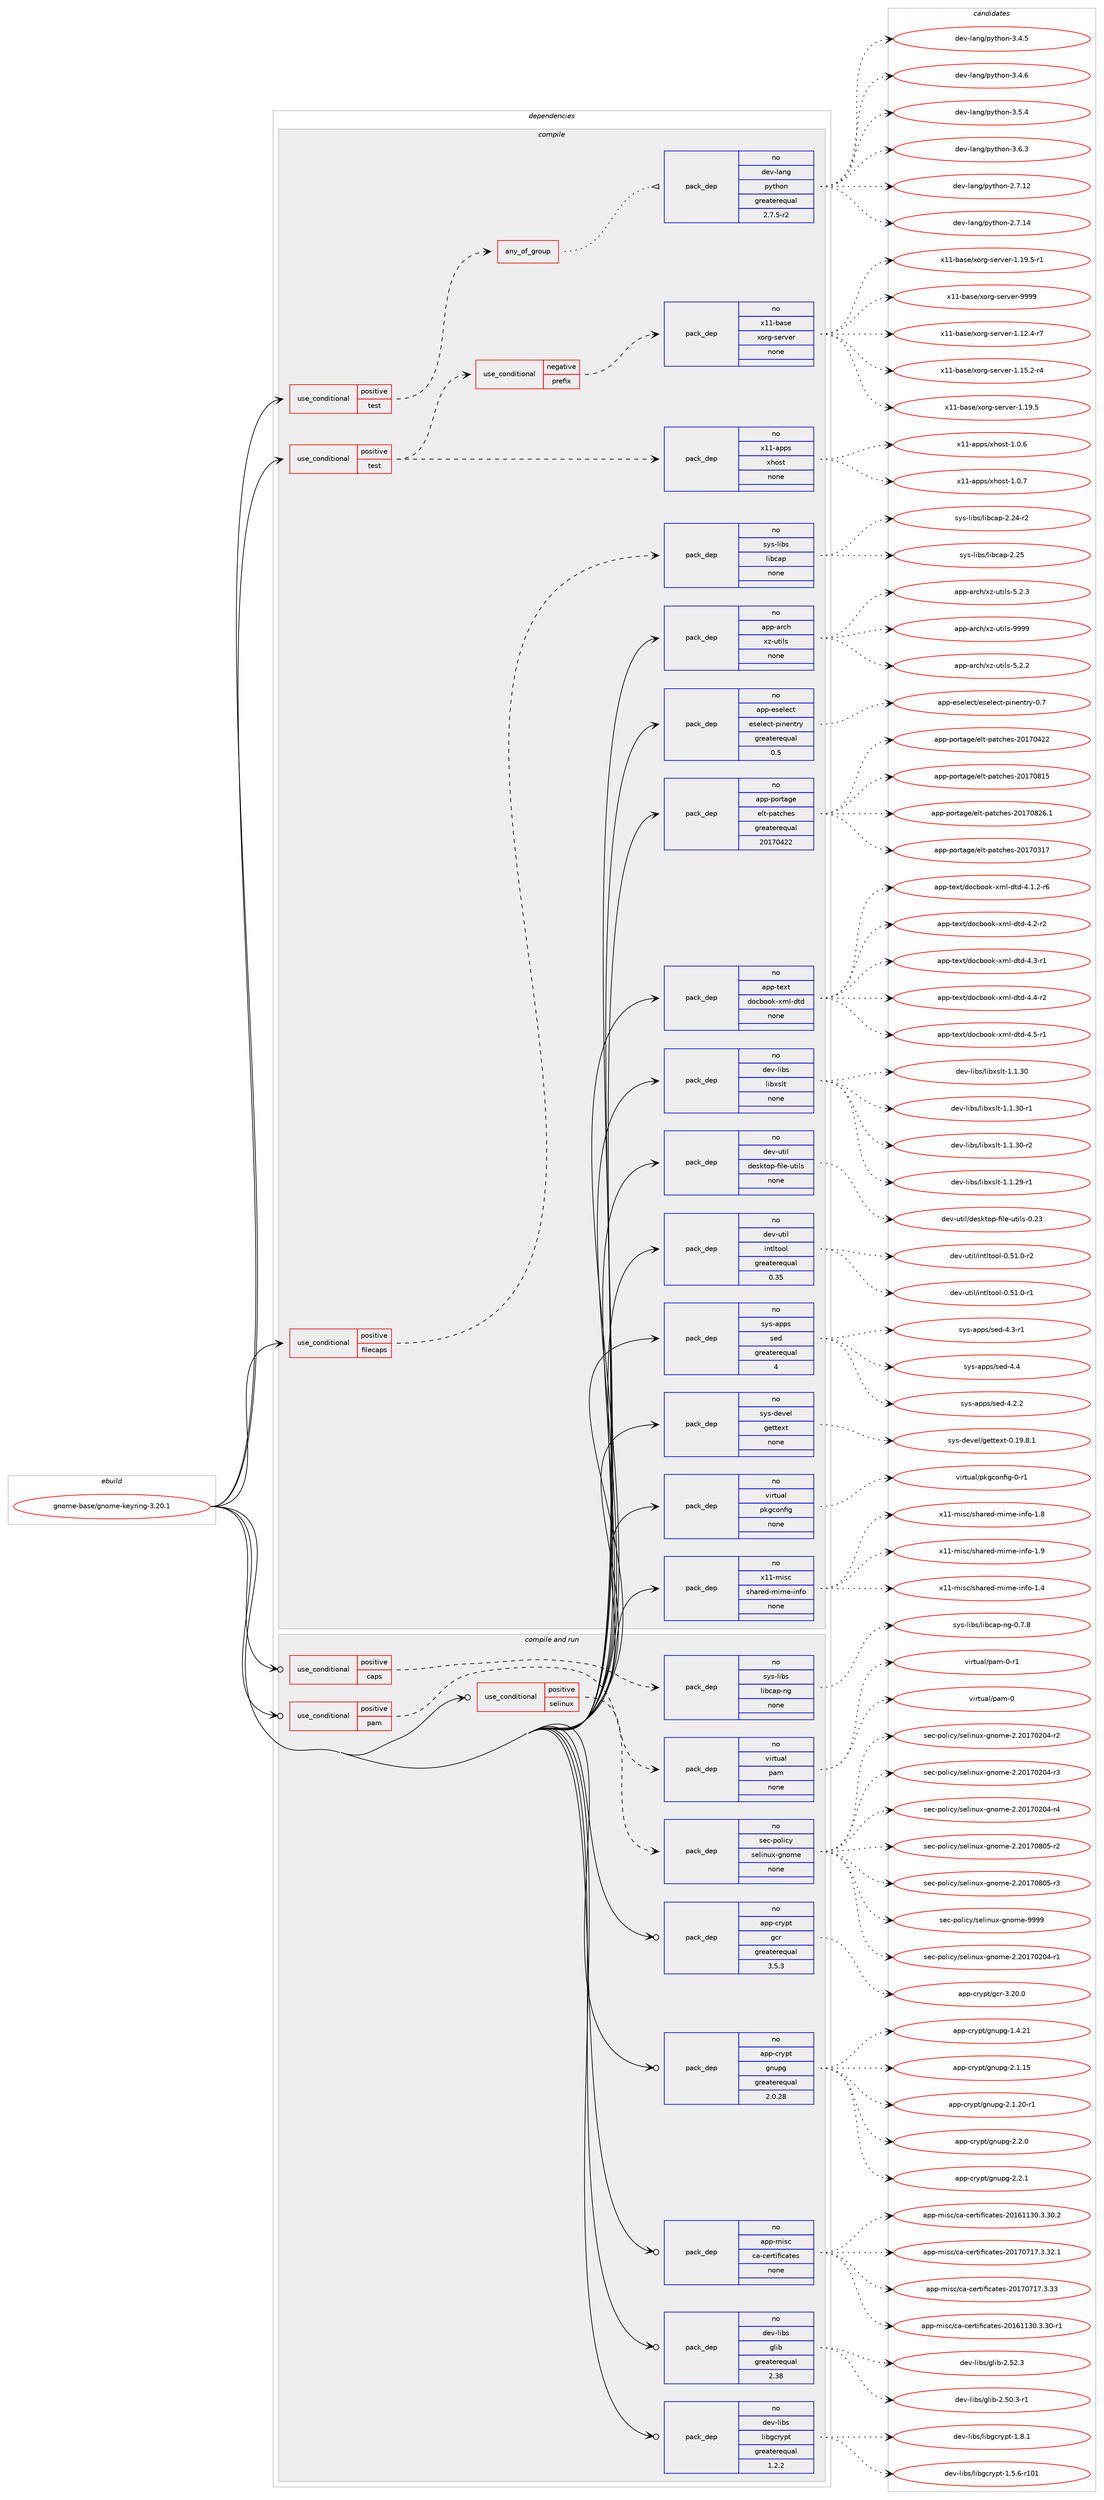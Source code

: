digraph prolog {

# *************
# Graph options
# *************

newrank=true;
concentrate=true;
compound=true;
graph [rankdir=LR,fontname=Helvetica,fontsize=10,ranksep=1.5];#, ranksep=2.5, nodesep=0.2];
edge  [arrowhead=vee];
node  [fontname=Helvetica,fontsize=10];

# **********
# The ebuild
# **********

subgraph cluster_leftcol {
color=gray;
rank=same;
label=<<i>ebuild</i>>;
id [label="gnome-base/gnome-keyring-3.20.1", color=red, width=4, href="../gnome-base/gnome-keyring-3.20.1.svg"];
}

# ****************
# The dependencies
# ****************

subgraph cluster_midcol {
color=gray;
label=<<i>dependencies</i>>;
subgraph cluster_compile {
fillcolor="#eeeeee";
style=filled;
label=<<i>compile</i>>;
subgraph cond81400 {
dependency306308 [label=<<TABLE BORDER="0" CELLBORDER="1" CELLSPACING="0" CELLPADDING="4"><TR><TD ROWSPAN="3" CELLPADDING="10">use_conditional</TD></TR><TR><TD>positive</TD></TR><TR><TD>filecaps</TD></TR></TABLE>>, shape=none, color=red];
subgraph pack220111 {
dependency306309 [label=<<TABLE BORDER="0" CELLBORDER="1" CELLSPACING="0" CELLPADDING="4" WIDTH="220"><TR><TD ROWSPAN="6" CELLPADDING="30">pack_dep</TD></TR><TR><TD WIDTH="110">no</TD></TR><TR><TD>sys-libs</TD></TR><TR><TD>libcap</TD></TR><TR><TD>none</TD></TR><TR><TD></TD></TR></TABLE>>, shape=none, color=blue];
}
dependency306308:e -> dependency306309:w [weight=20,style="dashed",arrowhead="vee"];
}
id:e -> dependency306308:w [weight=20,style="solid",arrowhead="vee"];
subgraph cond81401 {
dependency306310 [label=<<TABLE BORDER="0" CELLBORDER="1" CELLSPACING="0" CELLPADDING="4"><TR><TD ROWSPAN="3" CELLPADDING="10">use_conditional</TD></TR><TR><TD>positive</TD></TR><TR><TD>test</TD></TR></TABLE>>, shape=none, color=red];
subgraph any4736 {
dependency306311 [label=<<TABLE BORDER="0" CELLBORDER="1" CELLSPACING="0" CELLPADDING="4"><TR><TD CELLPADDING="10">any_of_group</TD></TR></TABLE>>, shape=none, color=red];subgraph pack220112 {
dependency306312 [label=<<TABLE BORDER="0" CELLBORDER="1" CELLSPACING="0" CELLPADDING="4" WIDTH="220"><TR><TD ROWSPAN="6" CELLPADDING="30">pack_dep</TD></TR><TR><TD WIDTH="110">no</TD></TR><TR><TD>dev-lang</TD></TR><TR><TD>python</TD></TR><TR><TD>greaterequal</TD></TR><TR><TD>2.7.5-r2</TD></TR></TABLE>>, shape=none, color=blue];
}
dependency306311:e -> dependency306312:w [weight=20,style="dotted",arrowhead="oinv"];
}
dependency306310:e -> dependency306311:w [weight=20,style="dashed",arrowhead="vee"];
}
id:e -> dependency306310:w [weight=20,style="solid",arrowhead="vee"];
subgraph cond81402 {
dependency306313 [label=<<TABLE BORDER="0" CELLBORDER="1" CELLSPACING="0" CELLPADDING="4"><TR><TD ROWSPAN="3" CELLPADDING="10">use_conditional</TD></TR><TR><TD>positive</TD></TR><TR><TD>test</TD></TR></TABLE>>, shape=none, color=red];
subgraph cond81403 {
dependency306314 [label=<<TABLE BORDER="0" CELLBORDER="1" CELLSPACING="0" CELLPADDING="4"><TR><TD ROWSPAN="3" CELLPADDING="10">use_conditional</TD></TR><TR><TD>negative</TD></TR><TR><TD>prefix</TD></TR></TABLE>>, shape=none, color=red];
subgraph pack220113 {
dependency306315 [label=<<TABLE BORDER="0" CELLBORDER="1" CELLSPACING="0" CELLPADDING="4" WIDTH="220"><TR><TD ROWSPAN="6" CELLPADDING="30">pack_dep</TD></TR><TR><TD WIDTH="110">no</TD></TR><TR><TD>x11-base</TD></TR><TR><TD>xorg-server</TD></TR><TR><TD>none</TD></TR><TR><TD></TD></TR></TABLE>>, shape=none, color=blue];
}
dependency306314:e -> dependency306315:w [weight=20,style="dashed",arrowhead="vee"];
}
dependency306313:e -> dependency306314:w [weight=20,style="dashed",arrowhead="vee"];
subgraph pack220114 {
dependency306316 [label=<<TABLE BORDER="0" CELLBORDER="1" CELLSPACING="0" CELLPADDING="4" WIDTH="220"><TR><TD ROWSPAN="6" CELLPADDING="30">pack_dep</TD></TR><TR><TD WIDTH="110">no</TD></TR><TR><TD>x11-apps</TD></TR><TR><TD>xhost</TD></TR><TR><TD>none</TD></TR><TR><TD></TD></TR></TABLE>>, shape=none, color=blue];
}
dependency306313:e -> dependency306316:w [weight=20,style="dashed",arrowhead="vee"];
}
id:e -> dependency306313:w [weight=20,style="solid",arrowhead="vee"];
subgraph pack220115 {
dependency306317 [label=<<TABLE BORDER="0" CELLBORDER="1" CELLSPACING="0" CELLPADDING="4" WIDTH="220"><TR><TD ROWSPAN="6" CELLPADDING="30">pack_dep</TD></TR><TR><TD WIDTH="110">no</TD></TR><TR><TD>app-arch</TD></TR><TR><TD>xz-utils</TD></TR><TR><TD>none</TD></TR><TR><TD></TD></TR></TABLE>>, shape=none, color=blue];
}
id:e -> dependency306317:w [weight=20,style="solid",arrowhead="vee"];
subgraph pack220116 {
dependency306318 [label=<<TABLE BORDER="0" CELLBORDER="1" CELLSPACING="0" CELLPADDING="4" WIDTH="220"><TR><TD ROWSPAN="6" CELLPADDING="30">pack_dep</TD></TR><TR><TD WIDTH="110">no</TD></TR><TR><TD>app-eselect</TD></TR><TR><TD>eselect-pinentry</TD></TR><TR><TD>greaterequal</TD></TR><TR><TD>0.5</TD></TR></TABLE>>, shape=none, color=blue];
}
id:e -> dependency306318:w [weight=20,style="solid",arrowhead="vee"];
subgraph pack220117 {
dependency306319 [label=<<TABLE BORDER="0" CELLBORDER="1" CELLSPACING="0" CELLPADDING="4" WIDTH="220"><TR><TD ROWSPAN="6" CELLPADDING="30">pack_dep</TD></TR><TR><TD WIDTH="110">no</TD></TR><TR><TD>app-portage</TD></TR><TR><TD>elt-patches</TD></TR><TR><TD>greaterequal</TD></TR><TR><TD>20170422</TD></TR></TABLE>>, shape=none, color=blue];
}
id:e -> dependency306319:w [weight=20,style="solid",arrowhead="vee"];
subgraph pack220118 {
dependency306320 [label=<<TABLE BORDER="0" CELLBORDER="1" CELLSPACING="0" CELLPADDING="4" WIDTH="220"><TR><TD ROWSPAN="6" CELLPADDING="30">pack_dep</TD></TR><TR><TD WIDTH="110">no</TD></TR><TR><TD>app-text</TD></TR><TR><TD>docbook-xml-dtd</TD></TR><TR><TD>none</TD></TR><TR><TD></TD></TR></TABLE>>, shape=none, color=blue];
}
id:e -> dependency306320:w [weight=20,style="solid",arrowhead="vee"];
subgraph pack220119 {
dependency306321 [label=<<TABLE BORDER="0" CELLBORDER="1" CELLSPACING="0" CELLPADDING="4" WIDTH="220"><TR><TD ROWSPAN="6" CELLPADDING="30">pack_dep</TD></TR><TR><TD WIDTH="110">no</TD></TR><TR><TD>dev-libs</TD></TR><TR><TD>libxslt</TD></TR><TR><TD>none</TD></TR><TR><TD></TD></TR></TABLE>>, shape=none, color=blue];
}
id:e -> dependency306321:w [weight=20,style="solid",arrowhead="vee"];
subgraph pack220120 {
dependency306322 [label=<<TABLE BORDER="0" CELLBORDER="1" CELLSPACING="0" CELLPADDING="4" WIDTH="220"><TR><TD ROWSPAN="6" CELLPADDING="30">pack_dep</TD></TR><TR><TD WIDTH="110">no</TD></TR><TR><TD>dev-util</TD></TR><TR><TD>desktop-file-utils</TD></TR><TR><TD>none</TD></TR><TR><TD></TD></TR></TABLE>>, shape=none, color=blue];
}
id:e -> dependency306322:w [weight=20,style="solid",arrowhead="vee"];
subgraph pack220121 {
dependency306323 [label=<<TABLE BORDER="0" CELLBORDER="1" CELLSPACING="0" CELLPADDING="4" WIDTH="220"><TR><TD ROWSPAN="6" CELLPADDING="30">pack_dep</TD></TR><TR><TD WIDTH="110">no</TD></TR><TR><TD>dev-util</TD></TR><TR><TD>intltool</TD></TR><TR><TD>greaterequal</TD></TR><TR><TD>0.35</TD></TR></TABLE>>, shape=none, color=blue];
}
id:e -> dependency306323:w [weight=20,style="solid",arrowhead="vee"];
subgraph pack220122 {
dependency306324 [label=<<TABLE BORDER="0" CELLBORDER="1" CELLSPACING="0" CELLPADDING="4" WIDTH="220"><TR><TD ROWSPAN="6" CELLPADDING="30">pack_dep</TD></TR><TR><TD WIDTH="110">no</TD></TR><TR><TD>sys-apps</TD></TR><TR><TD>sed</TD></TR><TR><TD>greaterequal</TD></TR><TR><TD>4</TD></TR></TABLE>>, shape=none, color=blue];
}
id:e -> dependency306324:w [weight=20,style="solid",arrowhead="vee"];
subgraph pack220123 {
dependency306325 [label=<<TABLE BORDER="0" CELLBORDER="1" CELLSPACING="0" CELLPADDING="4" WIDTH="220"><TR><TD ROWSPAN="6" CELLPADDING="30">pack_dep</TD></TR><TR><TD WIDTH="110">no</TD></TR><TR><TD>sys-devel</TD></TR><TR><TD>gettext</TD></TR><TR><TD>none</TD></TR><TR><TD></TD></TR></TABLE>>, shape=none, color=blue];
}
id:e -> dependency306325:w [weight=20,style="solid",arrowhead="vee"];
subgraph pack220124 {
dependency306326 [label=<<TABLE BORDER="0" CELLBORDER="1" CELLSPACING="0" CELLPADDING="4" WIDTH="220"><TR><TD ROWSPAN="6" CELLPADDING="30">pack_dep</TD></TR><TR><TD WIDTH="110">no</TD></TR><TR><TD>virtual</TD></TR><TR><TD>pkgconfig</TD></TR><TR><TD>none</TD></TR><TR><TD></TD></TR></TABLE>>, shape=none, color=blue];
}
id:e -> dependency306326:w [weight=20,style="solid",arrowhead="vee"];
subgraph pack220125 {
dependency306327 [label=<<TABLE BORDER="0" CELLBORDER="1" CELLSPACING="0" CELLPADDING="4" WIDTH="220"><TR><TD ROWSPAN="6" CELLPADDING="30">pack_dep</TD></TR><TR><TD WIDTH="110">no</TD></TR><TR><TD>x11-misc</TD></TR><TR><TD>shared-mime-info</TD></TR><TR><TD>none</TD></TR><TR><TD></TD></TR></TABLE>>, shape=none, color=blue];
}
id:e -> dependency306327:w [weight=20,style="solid",arrowhead="vee"];
}
subgraph cluster_compileandrun {
fillcolor="#eeeeee";
style=filled;
label=<<i>compile and run</i>>;
subgraph cond81404 {
dependency306328 [label=<<TABLE BORDER="0" CELLBORDER="1" CELLSPACING="0" CELLPADDING="4"><TR><TD ROWSPAN="3" CELLPADDING="10">use_conditional</TD></TR><TR><TD>positive</TD></TR><TR><TD>caps</TD></TR></TABLE>>, shape=none, color=red];
subgraph pack220126 {
dependency306329 [label=<<TABLE BORDER="0" CELLBORDER="1" CELLSPACING="0" CELLPADDING="4" WIDTH="220"><TR><TD ROWSPAN="6" CELLPADDING="30">pack_dep</TD></TR><TR><TD WIDTH="110">no</TD></TR><TR><TD>sys-libs</TD></TR><TR><TD>libcap-ng</TD></TR><TR><TD>none</TD></TR><TR><TD></TD></TR></TABLE>>, shape=none, color=blue];
}
dependency306328:e -> dependency306329:w [weight=20,style="dashed",arrowhead="vee"];
}
id:e -> dependency306328:w [weight=20,style="solid",arrowhead="odotvee"];
subgraph cond81405 {
dependency306330 [label=<<TABLE BORDER="0" CELLBORDER="1" CELLSPACING="0" CELLPADDING="4"><TR><TD ROWSPAN="3" CELLPADDING="10">use_conditional</TD></TR><TR><TD>positive</TD></TR><TR><TD>pam</TD></TR></TABLE>>, shape=none, color=red];
subgraph pack220127 {
dependency306331 [label=<<TABLE BORDER="0" CELLBORDER="1" CELLSPACING="0" CELLPADDING="4" WIDTH="220"><TR><TD ROWSPAN="6" CELLPADDING="30">pack_dep</TD></TR><TR><TD WIDTH="110">no</TD></TR><TR><TD>virtual</TD></TR><TR><TD>pam</TD></TR><TR><TD>none</TD></TR><TR><TD></TD></TR></TABLE>>, shape=none, color=blue];
}
dependency306330:e -> dependency306331:w [weight=20,style="dashed",arrowhead="vee"];
}
id:e -> dependency306330:w [weight=20,style="solid",arrowhead="odotvee"];
subgraph cond81406 {
dependency306332 [label=<<TABLE BORDER="0" CELLBORDER="1" CELLSPACING="0" CELLPADDING="4"><TR><TD ROWSPAN="3" CELLPADDING="10">use_conditional</TD></TR><TR><TD>positive</TD></TR><TR><TD>selinux</TD></TR></TABLE>>, shape=none, color=red];
subgraph pack220128 {
dependency306333 [label=<<TABLE BORDER="0" CELLBORDER="1" CELLSPACING="0" CELLPADDING="4" WIDTH="220"><TR><TD ROWSPAN="6" CELLPADDING="30">pack_dep</TD></TR><TR><TD WIDTH="110">no</TD></TR><TR><TD>sec-policy</TD></TR><TR><TD>selinux-gnome</TD></TR><TR><TD>none</TD></TR><TR><TD></TD></TR></TABLE>>, shape=none, color=blue];
}
dependency306332:e -> dependency306333:w [weight=20,style="dashed",arrowhead="vee"];
}
id:e -> dependency306332:w [weight=20,style="solid",arrowhead="odotvee"];
subgraph pack220129 {
dependency306334 [label=<<TABLE BORDER="0" CELLBORDER="1" CELLSPACING="0" CELLPADDING="4" WIDTH="220"><TR><TD ROWSPAN="6" CELLPADDING="30">pack_dep</TD></TR><TR><TD WIDTH="110">no</TD></TR><TR><TD>app-crypt</TD></TR><TR><TD>gcr</TD></TR><TR><TD>greaterequal</TD></TR><TR><TD>3.5.3</TD></TR></TABLE>>, shape=none, color=blue];
}
id:e -> dependency306334:w [weight=20,style="solid",arrowhead="odotvee"];
subgraph pack220130 {
dependency306335 [label=<<TABLE BORDER="0" CELLBORDER="1" CELLSPACING="0" CELLPADDING="4" WIDTH="220"><TR><TD ROWSPAN="6" CELLPADDING="30">pack_dep</TD></TR><TR><TD WIDTH="110">no</TD></TR><TR><TD>app-crypt</TD></TR><TR><TD>gnupg</TD></TR><TR><TD>greaterequal</TD></TR><TR><TD>2.0.28</TD></TR></TABLE>>, shape=none, color=blue];
}
id:e -> dependency306335:w [weight=20,style="solid",arrowhead="odotvee"];
subgraph pack220131 {
dependency306336 [label=<<TABLE BORDER="0" CELLBORDER="1" CELLSPACING="0" CELLPADDING="4" WIDTH="220"><TR><TD ROWSPAN="6" CELLPADDING="30">pack_dep</TD></TR><TR><TD WIDTH="110">no</TD></TR><TR><TD>app-misc</TD></TR><TR><TD>ca-certificates</TD></TR><TR><TD>none</TD></TR><TR><TD></TD></TR></TABLE>>, shape=none, color=blue];
}
id:e -> dependency306336:w [weight=20,style="solid",arrowhead="odotvee"];
subgraph pack220132 {
dependency306337 [label=<<TABLE BORDER="0" CELLBORDER="1" CELLSPACING="0" CELLPADDING="4" WIDTH="220"><TR><TD ROWSPAN="6" CELLPADDING="30">pack_dep</TD></TR><TR><TD WIDTH="110">no</TD></TR><TR><TD>dev-libs</TD></TR><TR><TD>glib</TD></TR><TR><TD>greaterequal</TD></TR><TR><TD>2.38</TD></TR></TABLE>>, shape=none, color=blue];
}
id:e -> dependency306337:w [weight=20,style="solid",arrowhead="odotvee"];
subgraph pack220133 {
dependency306338 [label=<<TABLE BORDER="0" CELLBORDER="1" CELLSPACING="0" CELLPADDING="4" WIDTH="220"><TR><TD ROWSPAN="6" CELLPADDING="30">pack_dep</TD></TR><TR><TD WIDTH="110">no</TD></TR><TR><TD>dev-libs</TD></TR><TR><TD>libgcrypt</TD></TR><TR><TD>greaterequal</TD></TR><TR><TD>1.2.2</TD></TR></TABLE>>, shape=none, color=blue];
}
id:e -> dependency306338:w [weight=20,style="solid",arrowhead="odotvee"];
}
subgraph cluster_run {
fillcolor="#eeeeee";
style=filled;
label=<<i>run</i>>;
}
}

# **************
# The candidates
# **************

subgraph cluster_choices {
rank=same;
color=gray;
label=<<i>candidates</i>>;

subgraph choice220111 {
color=black;
nodesep=1;
choice11512111545108105981154710810598999711245504650524511450 [label="sys-libs/libcap-2.24-r2", color=red, width=4,href="../sys-libs/libcap-2.24-r2.svg"];
choice1151211154510810598115471081059899971124550465053 [label="sys-libs/libcap-2.25", color=red, width=4,href="../sys-libs/libcap-2.25.svg"];
dependency306309:e -> choice11512111545108105981154710810598999711245504650524511450:w [style=dotted,weight="100"];
dependency306309:e -> choice1151211154510810598115471081059899971124550465053:w [style=dotted,weight="100"];
}
subgraph choice220112 {
color=black;
nodesep=1;
choice10010111845108971101034711212111610411111045504655464950 [label="dev-lang/python-2.7.12", color=red, width=4,href="../dev-lang/python-2.7.12.svg"];
choice10010111845108971101034711212111610411111045504655464952 [label="dev-lang/python-2.7.14", color=red, width=4,href="../dev-lang/python-2.7.14.svg"];
choice100101118451089711010347112121116104111110455146524653 [label="dev-lang/python-3.4.5", color=red, width=4,href="../dev-lang/python-3.4.5.svg"];
choice100101118451089711010347112121116104111110455146524654 [label="dev-lang/python-3.4.6", color=red, width=4,href="../dev-lang/python-3.4.6.svg"];
choice100101118451089711010347112121116104111110455146534652 [label="dev-lang/python-3.5.4", color=red, width=4,href="../dev-lang/python-3.5.4.svg"];
choice100101118451089711010347112121116104111110455146544651 [label="dev-lang/python-3.6.3", color=red, width=4,href="../dev-lang/python-3.6.3.svg"];
dependency306312:e -> choice10010111845108971101034711212111610411111045504655464950:w [style=dotted,weight="100"];
dependency306312:e -> choice10010111845108971101034711212111610411111045504655464952:w [style=dotted,weight="100"];
dependency306312:e -> choice100101118451089711010347112121116104111110455146524653:w [style=dotted,weight="100"];
dependency306312:e -> choice100101118451089711010347112121116104111110455146524654:w [style=dotted,weight="100"];
dependency306312:e -> choice100101118451089711010347112121116104111110455146534652:w [style=dotted,weight="100"];
dependency306312:e -> choice100101118451089711010347112121116104111110455146544651:w [style=dotted,weight="100"];
}
subgraph choice220113 {
color=black;
nodesep=1;
choice12049494598971151014712011111410345115101114118101114454946495046524511455 [label="x11-base/xorg-server-1.12.4-r7", color=red, width=4,href="../x11-base/xorg-server-1.12.4-r7.svg"];
choice12049494598971151014712011111410345115101114118101114454946495346504511452 [label="x11-base/xorg-server-1.15.2-r4", color=red, width=4,href="../x11-base/xorg-server-1.15.2-r4.svg"];
choice1204949459897115101471201111141034511510111411810111445494649574653 [label="x11-base/xorg-server-1.19.5", color=red, width=4,href="../x11-base/xorg-server-1.19.5.svg"];
choice12049494598971151014712011111410345115101114118101114454946495746534511449 [label="x11-base/xorg-server-1.19.5-r1", color=red, width=4,href="../x11-base/xorg-server-1.19.5-r1.svg"];
choice120494945989711510147120111114103451151011141181011144557575757 [label="x11-base/xorg-server-9999", color=red, width=4,href="../x11-base/xorg-server-9999.svg"];
dependency306315:e -> choice12049494598971151014712011111410345115101114118101114454946495046524511455:w [style=dotted,weight="100"];
dependency306315:e -> choice12049494598971151014712011111410345115101114118101114454946495346504511452:w [style=dotted,weight="100"];
dependency306315:e -> choice1204949459897115101471201111141034511510111411810111445494649574653:w [style=dotted,weight="100"];
dependency306315:e -> choice12049494598971151014712011111410345115101114118101114454946495746534511449:w [style=dotted,weight="100"];
dependency306315:e -> choice120494945989711510147120111114103451151011141181011144557575757:w [style=dotted,weight="100"];
}
subgraph choice220114 {
color=black;
nodesep=1;
choice1204949459711211211547120104111115116454946484654 [label="x11-apps/xhost-1.0.6", color=red, width=4,href="../x11-apps/xhost-1.0.6.svg"];
choice1204949459711211211547120104111115116454946484655 [label="x11-apps/xhost-1.0.7", color=red, width=4,href="../x11-apps/xhost-1.0.7.svg"];
dependency306316:e -> choice1204949459711211211547120104111115116454946484654:w [style=dotted,weight="100"];
dependency306316:e -> choice1204949459711211211547120104111115116454946484655:w [style=dotted,weight="100"];
}
subgraph choice220115 {
color=black;
nodesep=1;
choice971121124597114991044712012245117116105108115455346504650 [label="app-arch/xz-utils-5.2.2", color=red, width=4,href="../app-arch/xz-utils-5.2.2.svg"];
choice971121124597114991044712012245117116105108115455346504651 [label="app-arch/xz-utils-5.2.3", color=red, width=4,href="../app-arch/xz-utils-5.2.3.svg"];
choice9711211245971149910447120122451171161051081154557575757 [label="app-arch/xz-utils-9999", color=red, width=4,href="../app-arch/xz-utils-9999.svg"];
dependency306317:e -> choice971121124597114991044712012245117116105108115455346504650:w [style=dotted,weight="100"];
dependency306317:e -> choice971121124597114991044712012245117116105108115455346504651:w [style=dotted,weight="100"];
dependency306317:e -> choice9711211245971149910447120122451171161051081154557575757:w [style=dotted,weight="100"];
}
subgraph choice220116 {
color=black;
nodesep=1;
choice97112112451011151011081019911647101115101108101991164511210511010111011611412145484655 [label="app-eselect/eselect-pinentry-0.7", color=red, width=4,href="../app-eselect/eselect-pinentry-0.7.svg"];
dependency306318:e -> choice97112112451011151011081019911647101115101108101991164511210511010111011611412145484655:w [style=dotted,weight="100"];
}
subgraph choice220117 {
color=black;
nodesep=1;
choice97112112451121111141169710310147101108116451129711699104101115455048495548514955 [label="app-portage/elt-patches-20170317", color=red, width=4,href="../app-portage/elt-patches-20170317.svg"];
choice97112112451121111141169710310147101108116451129711699104101115455048495548525050 [label="app-portage/elt-patches-20170422", color=red, width=4,href="../app-portage/elt-patches-20170422.svg"];
choice97112112451121111141169710310147101108116451129711699104101115455048495548564953 [label="app-portage/elt-patches-20170815", color=red, width=4,href="../app-portage/elt-patches-20170815.svg"];
choice971121124511211111411697103101471011081164511297116991041011154550484955485650544649 [label="app-portage/elt-patches-20170826.1", color=red, width=4,href="../app-portage/elt-patches-20170826.1.svg"];
dependency306319:e -> choice97112112451121111141169710310147101108116451129711699104101115455048495548514955:w [style=dotted,weight="100"];
dependency306319:e -> choice97112112451121111141169710310147101108116451129711699104101115455048495548525050:w [style=dotted,weight="100"];
dependency306319:e -> choice97112112451121111141169710310147101108116451129711699104101115455048495548564953:w [style=dotted,weight="100"];
dependency306319:e -> choice971121124511211111411697103101471011081164511297116991041011154550484955485650544649:w [style=dotted,weight="100"];
}
subgraph choice220118 {
color=black;
nodesep=1;
choice971121124511610112011647100111999811111110745120109108451001161004552464946504511454 [label="app-text/docbook-xml-dtd-4.1.2-r6", color=red, width=4,href="../app-text/docbook-xml-dtd-4.1.2-r6.svg"];
choice97112112451161011201164710011199981111111074512010910845100116100455246504511450 [label="app-text/docbook-xml-dtd-4.2-r2", color=red, width=4,href="../app-text/docbook-xml-dtd-4.2-r2.svg"];
choice97112112451161011201164710011199981111111074512010910845100116100455246514511449 [label="app-text/docbook-xml-dtd-4.3-r1", color=red, width=4,href="../app-text/docbook-xml-dtd-4.3-r1.svg"];
choice97112112451161011201164710011199981111111074512010910845100116100455246524511450 [label="app-text/docbook-xml-dtd-4.4-r2", color=red, width=4,href="../app-text/docbook-xml-dtd-4.4-r2.svg"];
choice97112112451161011201164710011199981111111074512010910845100116100455246534511449 [label="app-text/docbook-xml-dtd-4.5-r1", color=red, width=4,href="../app-text/docbook-xml-dtd-4.5-r1.svg"];
dependency306320:e -> choice971121124511610112011647100111999811111110745120109108451001161004552464946504511454:w [style=dotted,weight="100"];
dependency306320:e -> choice97112112451161011201164710011199981111111074512010910845100116100455246504511450:w [style=dotted,weight="100"];
dependency306320:e -> choice97112112451161011201164710011199981111111074512010910845100116100455246514511449:w [style=dotted,weight="100"];
dependency306320:e -> choice97112112451161011201164710011199981111111074512010910845100116100455246524511450:w [style=dotted,weight="100"];
dependency306320:e -> choice97112112451161011201164710011199981111111074512010910845100116100455246534511449:w [style=dotted,weight="100"];
}
subgraph choice220119 {
color=black;
nodesep=1;
choice10010111845108105981154710810598120115108116454946494650574511449 [label="dev-libs/libxslt-1.1.29-r1", color=red, width=4,href="../dev-libs/libxslt-1.1.29-r1.svg"];
choice1001011184510810598115471081059812011510811645494649465148 [label="dev-libs/libxslt-1.1.30", color=red, width=4,href="../dev-libs/libxslt-1.1.30.svg"];
choice10010111845108105981154710810598120115108116454946494651484511449 [label="dev-libs/libxslt-1.1.30-r1", color=red, width=4,href="../dev-libs/libxslt-1.1.30-r1.svg"];
choice10010111845108105981154710810598120115108116454946494651484511450 [label="dev-libs/libxslt-1.1.30-r2", color=red, width=4,href="../dev-libs/libxslt-1.1.30-r2.svg"];
dependency306321:e -> choice10010111845108105981154710810598120115108116454946494650574511449:w [style=dotted,weight="100"];
dependency306321:e -> choice1001011184510810598115471081059812011510811645494649465148:w [style=dotted,weight="100"];
dependency306321:e -> choice10010111845108105981154710810598120115108116454946494651484511449:w [style=dotted,weight="100"];
dependency306321:e -> choice10010111845108105981154710810598120115108116454946494651484511450:w [style=dotted,weight="100"];
}
subgraph choice220120 {
color=black;
nodesep=1;
choice100101118451171161051084710010111510711611111245102105108101451171161051081154548465051 [label="dev-util/desktop-file-utils-0.23", color=red, width=4,href="../dev-util/desktop-file-utils-0.23.svg"];
dependency306322:e -> choice100101118451171161051084710010111510711611111245102105108101451171161051081154548465051:w [style=dotted,weight="100"];
}
subgraph choice220121 {
color=black;
nodesep=1;
choice1001011184511711610510847105110116108116111111108454846534946484511449 [label="dev-util/intltool-0.51.0-r1", color=red, width=4,href="../dev-util/intltool-0.51.0-r1.svg"];
choice1001011184511711610510847105110116108116111111108454846534946484511450 [label="dev-util/intltool-0.51.0-r2", color=red, width=4,href="../dev-util/intltool-0.51.0-r2.svg"];
dependency306323:e -> choice1001011184511711610510847105110116108116111111108454846534946484511449:w [style=dotted,weight="100"];
dependency306323:e -> choice1001011184511711610510847105110116108116111111108454846534946484511450:w [style=dotted,weight="100"];
}
subgraph choice220122 {
color=black;
nodesep=1;
choice115121115459711211211547115101100455246504650 [label="sys-apps/sed-4.2.2", color=red, width=4,href="../sys-apps/sed-4.2.2.svg"];
choice115121115459711211211547115101100455246514511449 [label="sys-apps/sed-4.3-r1", color=red, width=4,href="../sys-apps/sed-4.3-r1.svg"];
choice11512111545971121121154711510110045524652 [label="sys-apps/sed-4.4", color=red, width=4,href="../sys-apps/sed-4.4.svg"];
dependency306324:e -> choice115121115459711211211547115101100455246504650:w [style=dotted,weight="100"];
dependency306324:e -> choice115121115459711211211547115101100455246514511449:w [style=dotted,weight="100"];
dependency306324:e -> choice11512111545971121121154711510110045524652:w [style=dotted,weight="100"];
}
subgraph choice220123 {
color=black;
nodesep=1;
choice1151211154510010111810110847103101116116101120116454846495746564649 [label="sys-devel/gettext-0.19.8.1", color=red, width=4,href="../sys-devel/gettext-0.19.8.1.svg"];
dependency306325:e -> choice1151211154510010111810110847103101116116101120116454846495746564649:w [style=dotted,weight="100"];
}
subgraph choice220124 {
color=black;
nodesep=1;
choice11810511411611797108471121071039911111010210510345484511449 [label="virtual/pkgconfig-0-r1", color=red, width=4,href="../virtual/pkgconfig-0-r1.svg"];
dependency306326:e -> choice11810511411611797108471121071039911111010210510345484511449:w [style=dotted,weight="100"];
}
subgraph choice220125 {
color=black;
nodesep=1;
choice120494945109105115994711510497114101100451091051091014510511010211145494652 [label="x11-misc/shared-mime-info-1.4", color=red, width=4,href="../x11-misc/shared-mime-info-1.4.svg"];
choice120494945109105115994711510497114101100451091051091014510511010211145494656 [label="x11-misc/shared-mime-info-1.8", color=red, width=4,href="../x11-misc/shared-mime-info-1.8.svg"];
choice120494945109105115994711510497114101100451091051091014510511010211145494657 [label="x11-misc/shared-mime-info-1.9", color=red, width=4,href="../x11-misc/shared-mime-info-1.9.svg"];
dependency306327:e -> choice120494945109105115994711510497114101100451091051091014510511010211145494652:w [style=dotted,weight="100"];
dependency306327:e -> choice120494945109105115994711510497114101100451091051091014510511010211145494656:w [style=dotted,weight="100"];
dependency306327:e -> choice120494945109105115994711510497114101100451091051091014510511010211145494657:w [style=dotted,weight="100"];
}
subgraph choice220126 {
color=black;
nodesep=1;
choice11512111545108105981154710810598999711245110103454846554656 [label="sys-libs/libcap-ng-0.7.8", color=red, width=4,href="../sys-libs/libcap-ng-0.7.8.svg"];
dependency306329:e -> choice11512111545108105981154710810598999711245110103454846554656:w [style=dotted,weight="100"];
}
subgraph choice220127 {
color=black;
nodesep=1;
choice1181051141161179710847112971094548 [label="virtual/pam-0", color=red, width=4,href="../virtual/pam-0.svg"];
choice11810511411611797108471129710945484511449 [label="virtual/pam-0-r1", color=red, width=4,href="../virtual/pam-0-r1.svg"];
dependency306331:e -> choice1181051141161179710847112971094548:w [style=dotted,weight="100"];
dependency306331:e -> choice11810511411611797108471129710945484511449:w [style=dotted,weight="100"];
}
subgraph choice220128 {
color=black;
nodesep=1;
choice115101994511211110810599121471151011081051101171204510311011110910145504650484955485048524511449 [label="sec-policy/selinux-gnome-2.20170204-r1", color=red, width=4,href="../sec-policy/selinux-gnome-2.20170204-r1.svg"];
choice115101994511211110810599121471151011081051101171204510311011110910145504650484955485048524511450 [label="sec-policy/selinux-gnome-2.20170204-r2", color=red, width=4,href="../sec-policy/selinux-gnome-2.20170204-r2.svg"];
choice115101994511211110810599121471151011081051101171204510311011110910145504650484955485048524511451 [label="sec-policy/selinux-gnome-2.20170204-r3", color=red, width=4,href="../sec-policy/selinux-gnome-2.20170204-r3.svg"];
choice115101994511211110810599121471151011081051101171204510311011110910145504650484955485048524511452 [label="sec-policy/selinux-gnome-2.20170204-r4", color=red, width=4,href="../sec-policy/selinux-gnome-2.20170204-r4.svg"];
choice115101994511211110810599121471151011081051101171204510311011110910145504650484955485648534511450 [label="sec-policy/selinux-gnome-2.20170805-r2", color=red, width=4,href="../sec-policy/selinux-gnome-2.20170805-r2.svg"];
choice115101994511211110810599121471151011081051101171204510311011110910145504650484955485648534511451 [label="sec-policy/selinux-gnome-2.20170805-r3", color=red, width=4,href="../sec-policy/selinux-gnome-2.20170805-r3.svg"];
choice11510199451121111081059912147115101108105110117120451031101111091014557575757 [label="sec-policy/selinux-gnome-9999", color=red, width=4,href="../sec-policy/selinux-gnome-9999.svg"];
dependency306333:e -> choice115101994511211110810599121471151011081051101171204510311011110910145504650484955485048524511449:w [style=dotted,weight="100"];
dependency306333:e -> choice115101994511211110810599121471151011081051101171204510311011110910145504650484955485048524511450:w [style=dotted,weight="100"];
dependency306333:e -> choice115101994511211110810599121471151011081051101171204510311011110910145504650484955485048524511451:w [style=dotted,weight="100"];
dependency306333:e -> choice115101994511211110810599121471151011081051101171204510311011110910145504650484955485048524511452:w [style=dotted,weight="100"];
dependency306333:e -> choice115101994511211110810599121471151011081051101171204510311011110910145504650484955485648534511450:w [style=dotted,weight="100"];
dependency306333:e -> choice115101994511211110810599121471151011081051101171204510311011110910145504650484955485648534511451:w [style=dotted,weight="100"];
dependency306333:e -> choice11510199451121111081059912147115101108105110117120451031101111091014557575757:w [style=dotted,weight="100"];
}
subgraph choice220129 {
color=black;
nodesep=1;
choice971121124599114121112116471039911445514650484648 [label="app-crypt/gcr-3.20.0", color=red, width=4,href="../app-crypt/gcr-3.20.0.svg"];
dependency306334:e -> choice971121124599114121112116471039911445514650484648:w [style=dotted,weight="100"];
}
subgraph choice220130 {
color=black;
nodesep=1;
choice9711211245991141211121164710311011711210345494652465049 [label="app-crypt/gnupg-1.4.21", color=red, width=4,href="../app-crypt/gnupg-1.4.21.svg"];
choice9711211245991141211121164710311011711210345504649464953 [label="app-crypt/gnupg-2.1.15", color=red, width=4,href="../app-crypt/gnupg-2.1.15.svg"];
choice97112112459911412111211647103110117112103455046494650484511449 [label="app-crypt/gnupg-2.1.20-r1", color=red, width=4,href="../app-crypt/gnupg-2.1.20-r1.svg"];
choice97112112459911412111211647103110117112103455046504648 [label="app-crypt/gnupg-2.2.0", color=red, width=4,href="../app-crypt/gnupg-2.2.0.svg"];
choice97112112459911412111211647103110117112103455046504649 [label="app-crypt/gnupg-2.2.1", color=red, width=4,href="../app-crypt/gnupg-2.2.1.svg"];
dependency306335:e -> choice9711211245991141211121164710311011711210345494652465049:w [style=dotted,weight="100"];
dependency306335:e -> choice9711211245991141211121164710311011711210345504649464953:w [style=dotted,weight="100"];
dependency306335:e -> choice97112112459911412111211647103110117112103455046494650484511449:w [style=dotted,weight="100"];
dependency306335:e -> choice97112112459911412111211647103110117112103455046504648:w [style=dotted,weight="100"];
dependency306335:e -> choice97112112459911412111211647103110117112103455046504649:w [style=dotted,weight="100"];
}
subgraph choice220131 {
color=black;
nodesep=1;
choice9711211245109105115994799974599101114116105102105999711610111545504849544949514846514651484511449 [label="app-misc/ca-certificates-20161130.3.30-r1", color=red, width=4,href="../app-misc/ca-certificates-20161130.3.30-r1.svg"];
choice9711211245109105115994799974599101114116105102105999711610111545504849544949514846514651484650 [label="app-misc/ca-certificates-20161130.3.30.2", color=red, width=4,href="../app-misc/ca-certificates-20161130.3.30.2.svg"];
choice9711211245109105115994799974599101114116105102105999711610111545504849554855495546514651504649 [label="app-misc/ca-certificates-20170717.3.32.1", color=red, width=4,href="../app-misc/ca-certificates-20170717.3.32.1.svg"];
choice971121124510910511599479997459910111411610510210599971161011154550484955485549554651465151 [label="app-misc/ca-certificates-20170717.3.33", color=red, width=4,href="../app-misc/ca-certificates-20170717.3.33.svg"];
dependency306336:e -> choice9711211245109105115994799974599101114116105102105999711610111545504849544949514846514651484511449:w [style=dotted,weight="100"];
dependency306336:e -> choice9711211245109105115994799974599101114116105102105999711610111545504849544949514846514651484650:w [style=dotted,weight="100"];
dependency306336:e -> choice9711211245109105115994799974599101114116105102105999711610111545504849554855495546514651504649:w [style=dotted,weight="100"];
dependency306336:e -> choice971121124510910511599479997459910111411610510210599971161011154550484955485549554651465151:w [style=dotted,weight="100"];
}
subgraph choice220132 {
color=black;
nodesep=1;
choice10010111845108105981154710310810598455046534846514511449 [label="dev-libs/glib-2.50.3-r1", color=red, width=4,href="../dev-libs/glib-2.50.3-r1.svg"];
choice1001011184510810598115471031081059845504653504651 [label="dev-libs/glib-2.52.3", color=red, width=4,href="../dev-libs/glib-2.52.3.svg"];
dependency306337:e -> choice10010111845108105981154710310810598455046534846514511449:w [style=dotted,weight="100"];
dependency306337:e -> choice1001011184510810598115471031081059845504653504651:w [style=dotted,weight="100"];
}
subgraph choice220133 {
color=black;
nodesep=1;
choice100101118451081059811547108105981039911412111211645494653465445114494849 [label="dev-libs/libgcrypt-1.5.6-r101", color=red, width=4,href="../dev-libs/libgcrypt-1.5.6-r101.svg"];
choice1001011184510810598115471081059810399114121112116454946564649 [label="dev-libs/libgcrypt-1.8.1", color=red, width=4,href="../dev-libs/libgcrypt-1.8.1.svg"];
dependency306338:e -> choice100101118451081059811547108105981039911412111211645494653465445114494849:w [style=dotted,weight="100"];
dependency306338:e -> choice1001011184510810598115471081059810399114121112116454946564649:w [style=dotted,weight="100"];
}
}

}
